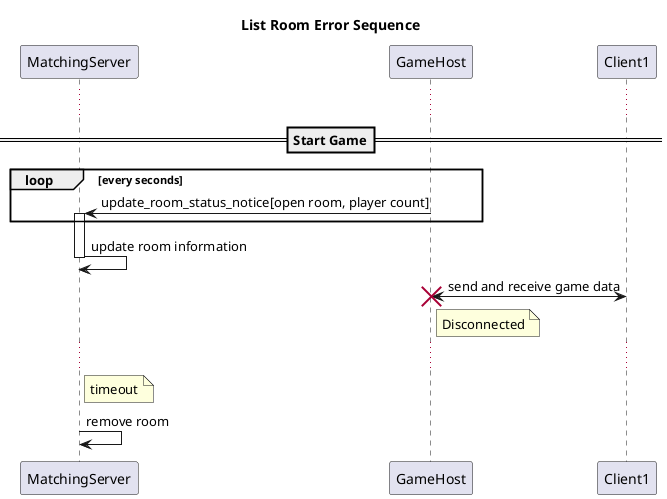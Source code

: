 @startuml

title List Room Error Sequence

participant MatchingServer
participant GameHost
participant Client1

...

==Start Game==

loop every seconds
GameHost -> MatchingServer : update_room_status_notice[open room, player count]
activate MatchingServer
end
MatchingServer -> MatchingServer : update room information
deactivate MatchingServer

GameHost<->Client1 : send and receive game data
destroy GameHost

note right of GameHost: Disconnected

...

note right of MatchingServer: timeout

MatchingServer -> MatchingServer : remove room

@enduml